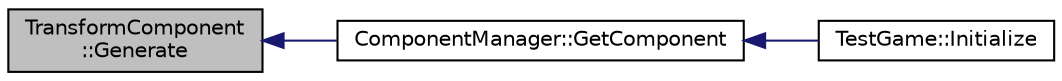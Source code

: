 digraph "TransformComponent::Generate"
{
  edge [fontname="Helvetica",fontsize="10",labelfontname="Helvetica",labelfontsize="10"];
  node [fontname="Helvetica",fontsize="10",shape=record];
  rankdir="LR";
  Node1 [label="TransformComponent\l::Generate",height=0.2,width=0.4,color="black", fillcolor="grey75", style="filled", fontcolor="black"];
  Node1 -> Node2 [dir="back",color="midnightblue",fontsize="10",style="solid",fontname="Helvetica"];
  Node2 [label="ComponentManager::GetComponent",height=0.2,width=0.4,color="black", fillcolor="white", style="filled",URL="$class_component_manager.html#a05b315bf921099149344d8bc296f6f33"];
  Node2 -> Node3 [dir="back",color="midnightblue",fontsize="10",style="solid",fontname="Helvetica"];
  Node3 [label="TestGame::Initialize",height=0.2,width=0.4,color="black", fillcolor="white", style="filled",URL="$class_test_game.html#a19acea3851ab7bfe1980350ca8aeeb43"];
}
